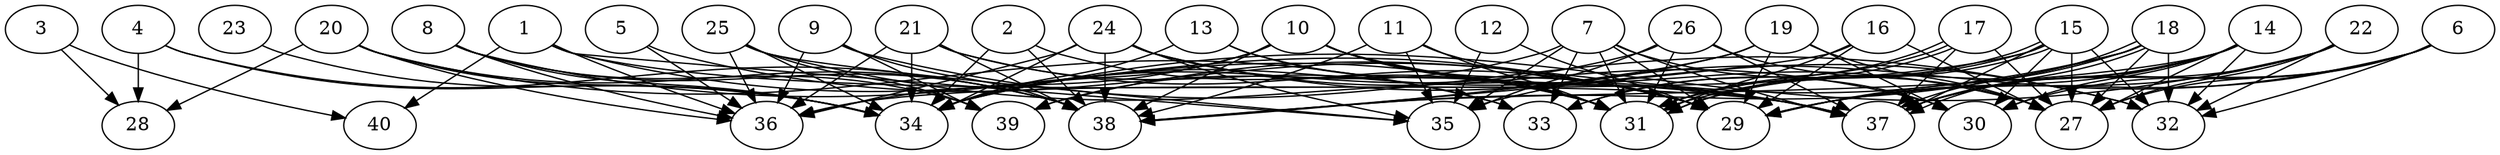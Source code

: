 // DAG automatically generated by daggen at Thu Oct  3 14:06:49 2019
// ./daggen --dot -n 40 --ccr 0.5 --fat 0.9 --regular 0.7 --density 0.6 --mindata 5242880 --maxdata 52428800 
digraph G {
  1 [size="92841984", alpha="0.08", expect_size="46420992"] 
  1 -> 31 [size ="46420992"]
  1 -> 35 [size ="46420992"]
  1 -> 36 [size ="46420992"]
  1 -> 37 [size ="46420992"]
  1 -> 40 [size ="46420992"]
  2 [size="62576640", alpha="0.08", expect_size="31288320"] 
  2 -> 31 [size ="31288320"]
  2 -> 34 [size ="31288320"]
  2 -> 38 [size ="31288320"]
  3 [size="89966592", alpha="0.08", expect_size="44983296"] 
  3 -> 28 [size ="44983296"]
  3 -> 40 [size ="44983296"]
  4 [size="91895808", alpha="0.12", expect_size="45947904"] 
  4 -> 28 [size ="45947904"]
  4 -> 34 [size ="45947904"]
  4 -> 38 [size ="45947904"]
  5 [size="29278208", alpha="0.06", expect_size="14639104"] 
  5 -> 29 [size ="14639104"]
  5 -> 36 [size ="14639104"]
  6 [size="57831424", alpha="0.07", expect_size="28915712"] 
  6 -> 27 [size ="28915712"]
  6 -> 29 [size ="28915712"]
  6 -> 30 [size ="28915712"]
  6 -> 32 [size ="28915712"]
  6 -> 35 [size ="28915712"]
  6 -> 37 [size ="28915712"]
  7 [size="78632960", alpha="0.12", expect_size="39316480"] 
  7 -> 29 [size ="39316480"]
  7 -> 30 [size ="39316480"]
  7 -> 31 [size ="39316480"]
  7 -> 33 [size ="39316480"]
  7 -> 35 [size ="39316480"]
  7 -> 37 [size ="39316480"]
  7 -> 39 [size ="39316480"]
  8 [size="96292864", alpha="0.07", expect_size="48146432"] 
  8 -> 29 [size ="48146432"]
  8 -> 34 [size ="48146432"]
  8 -> 36 [size ="48146432"]
  8 -> 38 [size ="48146432"]
  8 -> 39 [size ="48146432"]
  9 [size="20936704", alpha="0.14", expect_size="10468352"] 
  9 -> 32 [size ="10468352"]
  9 -> 36 [size ="10468352"]
  9 -> 38 [size ="10468352"]
  9 -> 39 [size ="10468352"]
  10 [size="78211072", alpha="0.03", expect_size="39105536"] 
  10 -> 27 [size ="39105536"]
  10 -> 29 [size ="39105536"]
  10 -> 31 [size ="39105536"]
  10 -> 34 [size ="39105536"]
  10 -> 36 [size ="39105536"]
  10 -> 37 [size ="39105536"]
  10 -> 38 [size ="39105536"]
  11 [size="55289856", alpha="0.09", expect_size="27644928"] 
  11 -> 31 [size ="27644928"]
  11 -> 35 [size ="27644928"]
  11 -> 37 [size ="27644928"]
  11 -> 38 [size ="27644928"]
  12 [size="94031872", alpha="0.19", expect_size="47015936"] 
  12 -> 29 [size ="47015936"]
  12 -> 35 [size ="47015936"]
  13 [size="35221504", alpha="0.06", expect_size="17610752"] 
  13 -> 29 [size ="17610752"]
  13 -> 31 [size ="17610752"]
  13 -> 34 [size ="17610752"]
  14 [size="75223040", alpha="0.06", expect_size="37611520"] 
  14 -> 27 [size ="37611520"]
  14 -> 29 [size ="37611520"]
  14 -> 30 [size ="37611520"]
  14 -> 31 [size ="37611520"]
  14 -> 32 [size ="37611520"]
  14 -> 37 [size ="37611520"]
  14 -> 38 [size ="37611520"]
  15 [size="35651584", alpha="0.12", expect_size="17825792"] 
  15 -> 27 [size ="17825792"]
  15 -> 30 [size ="17825792"]
  15 -> 31 [size ="17825792"]
  15 -> 31 [size ="17825792"]
  15 -> 32 [size ="17825792"]
  15 -> 33 [size ="17825792"]
  15 -> 36 [size ="17825792"]
  15 -> 37 [size ="17825792"]
  16 [size="63307776", alpha="0.01", expect_size="31653888"] 
  16 -> 27 [size ="31653888"]
  16 -> 29 [size ="31653888"]
  16 -> 31 [size ="31653888"]
  16 -> 38 [size ="31653888"]
  17 [size="98519040", alpha="0.16", expect_size="49259520"] 
  17 -> 27 [size ="49259520"]
  17 -> 31 [size ="49259520"]
  17 -> 31 [size ="49259520"]
  17 -> 33 [size ="49259520"]
  17 -> 37 [size ="49259520"]
  18 [size="58507264", alpha="0.19", expect_size="29253632"] 
  18 -> 27 [size ="29253632"]
  18 -> 29 [size ="29253632"]
  18 -> 32 [size ="29253632"]
  18 -> 37 [size ="29253632"]
  18 -> 37 [size ="29253632"]
  18 -> 38 [size ="29253632"]
  18 -> 39 [size ="29253632"]
  19 [size="92340224", alpha="0.00", expect_size="46170112"] 
  19 -> 27 [size ="46170112"]
  19 -> 29 [size ="46170112"]
  19 -> 30 [size ="46170112"]
  19 -> 34 [size ="46170112"]
  19 -> 38 [size ="46170112"]
  20 [size="64028672", alpha="0.09", expect_size="32014336"] 
  20 -> 28 [size ="32014336"]
  20 -> 33 [size ="32014336"]
  20 -> 34 [size ="32014336"]
  20 -> 36 [size ="32014336"]
  20 -> 38 [size ="32014336"]
  21 [size="78399488", alpha="0.15", expect_size="39199744"] 
  21 -> 29 [size ="39199744"]
  21 -> 33 [size ="39199744"]
  21 -> 34 [size ="39199744"]
  21 -> 36 [size ="39199744"]
  21 -> 38 [size ="39199744"]
  22 [size="27473920", alpha="0.12", expect_size="13736960"] 
  22 -> 27 [size ="13736960"]
  22 -> 29 [size ="13736960"]
  22 -> 32 [size ="13736960"]
  22 -> 34 [size ="13736960"]
  22 -> 37 [size ="13736960"]
  23 [size="23459840", alpha="0.06", expect_size="11729920"] 
  23 -> 34 [size ="11729920"]
  24 [size="51777536", alpha="0.18", expect_size="25888768"] 
  24 -> 30 [size ="25888768"]
  24 -> 31 [size ="25888768"]
  24 -> 32 [size ="25888768"]
  24 -> 34 [size ="25888768"]
  24 -> 35 [size ="25888768"]
  24 -> 36 [size ="25888768"]
  24 -> 38 [size ="25888768"]
  25 [size="79247360", alpha="0.13", expect_size="39623680"] 
  25 -> 34 [size ="39623680"]
  25 -> 35 [size ="39623680"]
  25 -> 36 [size ="39623680"]
  25 -> 37 [size ="39623680"]
  25 -> 39 [size ="39623680"]
  26 [size="41281536", alpha="0.18", expect_size="20640768"] 
  26 -> 27 [size ="20640768"]
  26 -> 31 [size ="20640768"]
  26 -> 34 [size ="20640768"]
  26 -> 35 [size ="20640768"]
  26 -> 37 [size ="20640768"]
  27 [size="44632064", alpha="0.18", expect_size="22316032"] 
  28 [size="25421824", alpha="0.16", expect_size="12710912"] 
  29 [size="22065152", alpha="0.16", expect_size="11032576"] 
  30 [size="22067200", alpha="0.11", expect_size="11033600"] 
  31 [size="63449088", alpha="0.15", expect_size="31724544"] 
  32 [size="39823360", alpha="0.17", expect_size="19911680"] 
  33 [size="97654784", alpha="0.04", expect_size="48827392"] 
  34 [size="33310720", alpha="0.05", expect_size="16655360"] 
  35 [size="22571008", alpha="0.11", expect_size="11285504"] 
  36 [size="84232192", alpha="0.08", expect_size="42116096"] 
  37 [size="76898304", alpha="0.04", expect_size="38449152"] 
  38 [size="68714496", alpha="0.10", expect_size="34357248"] 
  39 [size="51122176", alpha="0.13", expect_size="25561088"] 
  40 [size="34568192", alpha="0.08", expect_size="17284096"] 
}
